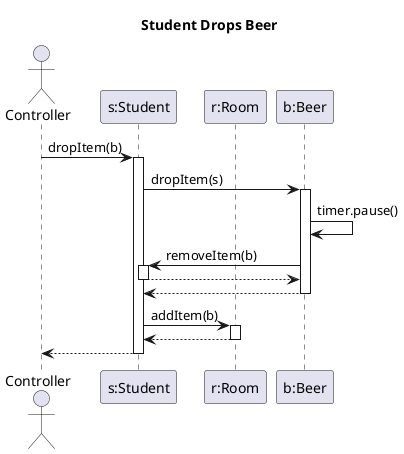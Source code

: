 @startuml player_drops_item

!$targetActor = "s"
!$targetActorClass = "Student"
!$targetItem = "b"
!$targetItemClass = "Beer"
title  $targetActorClass Drops $targetItemClass

actor Controller as c 
participant "$targetActor:$targetActorClass" as s
participant "r:Room" as r

participant "$targetItem:$targetItemClass" as targetItem

c -> s : dropItem($targetItem)
activate s

    s -> targetItem : dropItem($targetActor)
    activate targetItem
        targetItem -> targetItem:  timer.pause()

        targetItem -> s : removeItem($targetItem)
        activate s
            targetItem <-- s 
        deactivate s

        s <-- targetItem
    deactivate targetItem

    s -> r : addItem($targetItem)
    activate r
        s <-- r 
    deactivate r
    
    c <-- s
deactivate s

@enduml